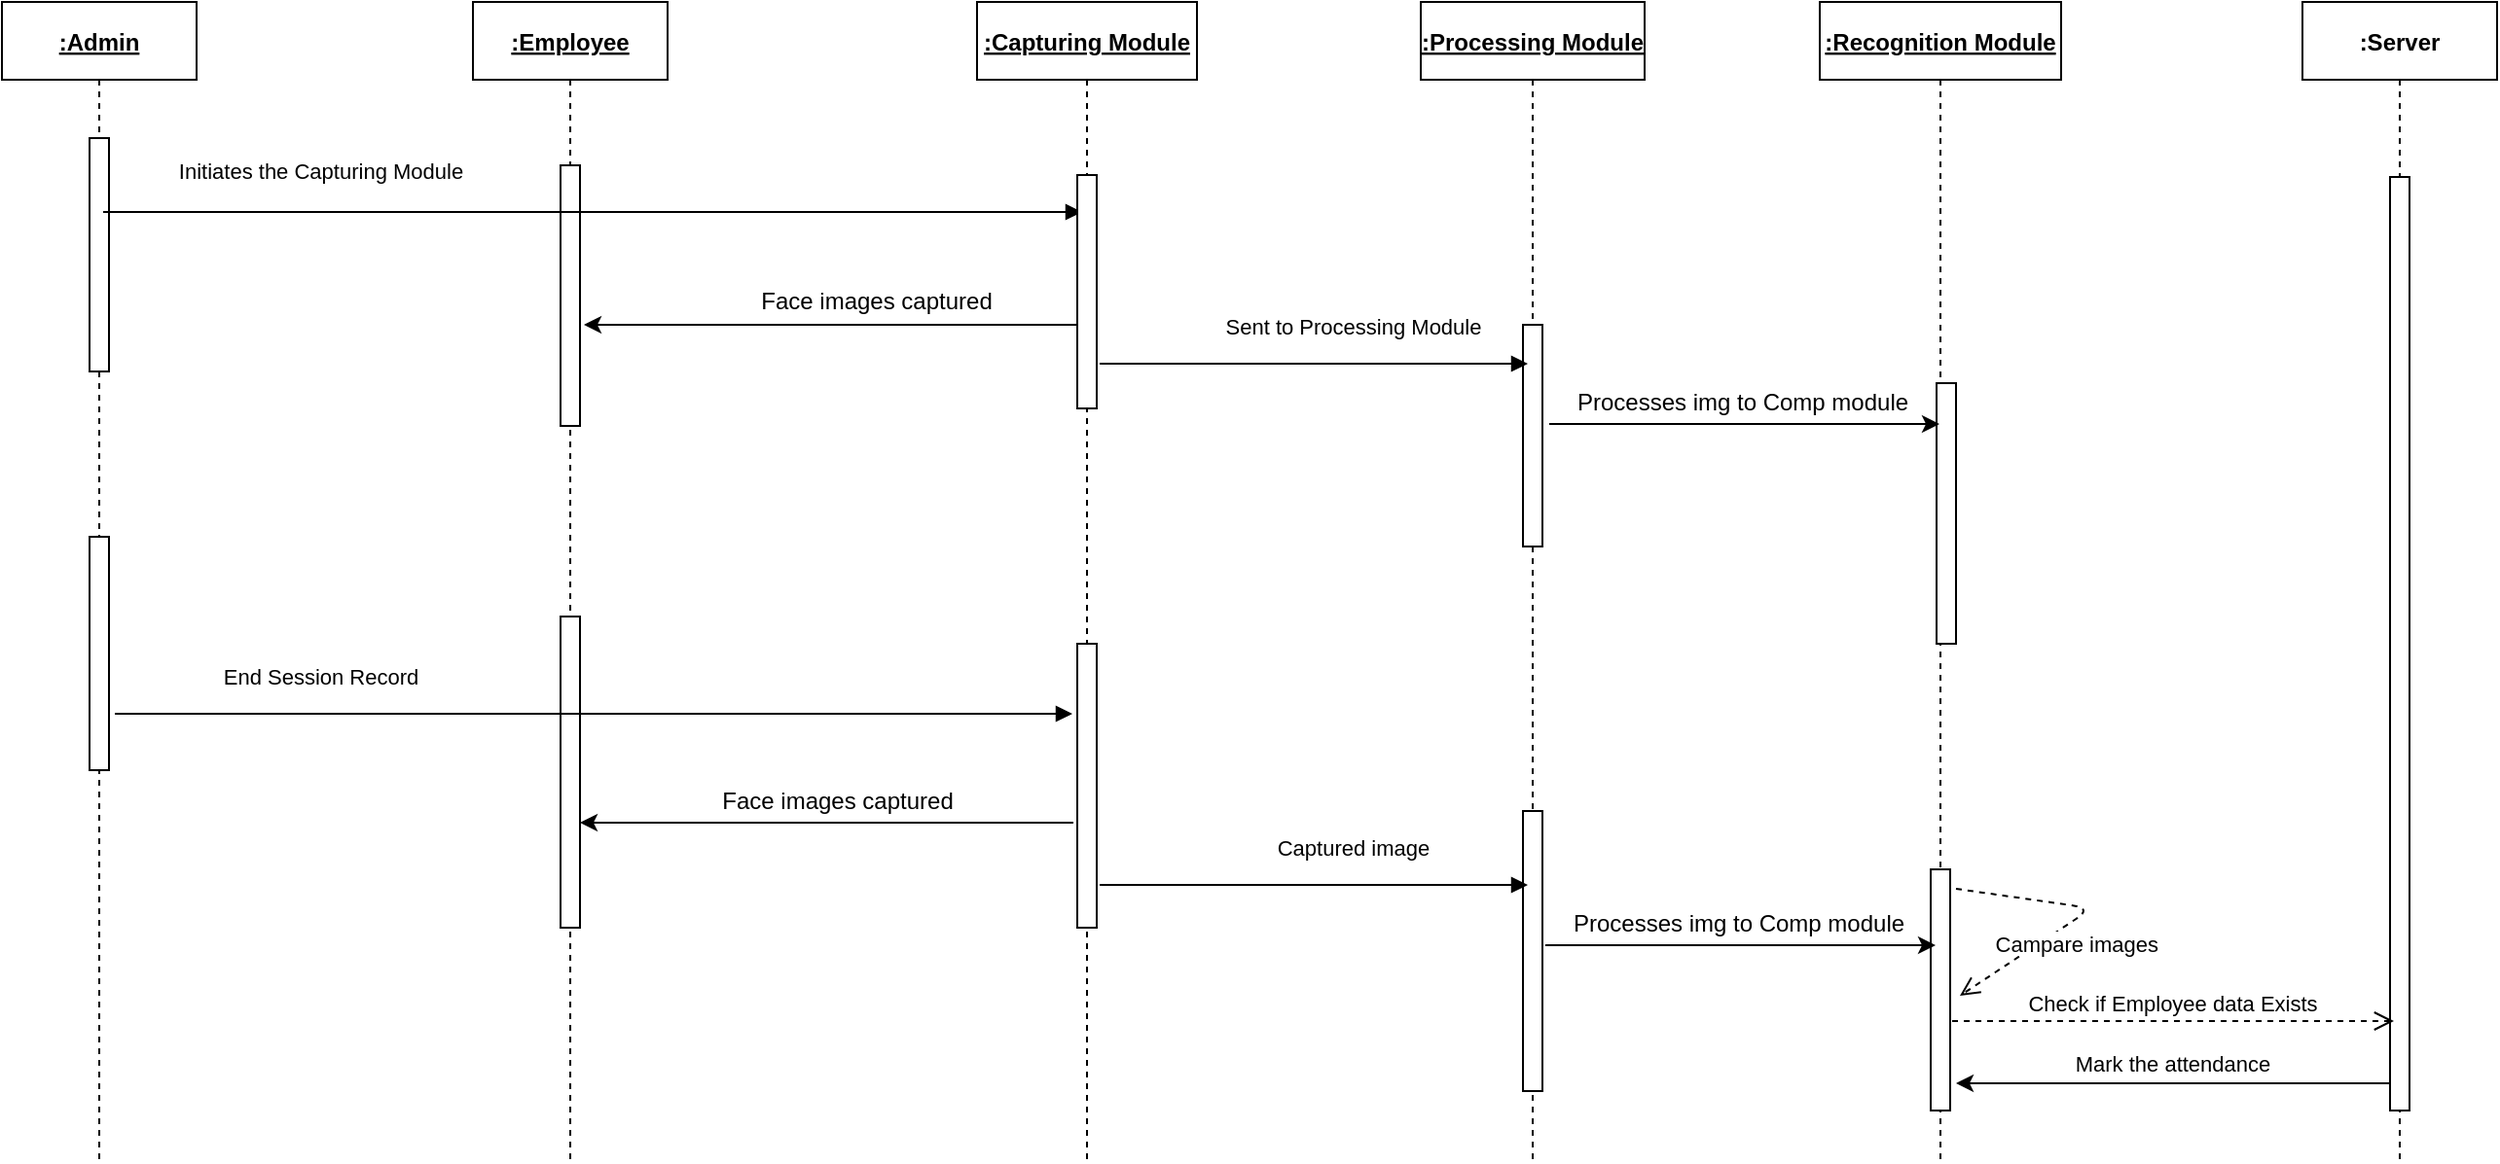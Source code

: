 <mxfile version="17.0.0" type="device"><diagram id="kgpKYQtTHZ0yAKxKKP6v" name="Page-1"><mxGraphModel dx="702" dy="698" grid="1" gridSize="10" guides="1" tooltips="1" connect="1" arrows="1" fold="1" page="1" pageScale="1" pageWidth="1400" pageHeight="850" math="0" shadow="0"><root><mxCell id="0"/><mxCell id="1" parent="0"/><mxCell id="3nuBFxr9cyL0pnOWT2aG-1" value=":Admin" style="shape=umlLifeline;perimeter=lifelinePerimeter;container=1;collapsible=0;recursiveResize=0;rounded=0;shadow=0;strokeWidth=1;fontStyle=5" parent="1" vertex="1"><mxGeometry x="36" y="84" width="100" height="596" as="geometry"/></mxCell><mxCell id="3nuBFxr9cyL0pnOWT2aG-2" value="" style="points=[];perimeter=orthogonalPerimeter;rounded=0;shadow=0;strokeWidth=1;" parent="3nuBFxr9cyL0pnOWT2aG-1" vertex="1"><mxGeometry x="45" y="70" width="10" height="120" as="geometry"/></mxCell><mxCell id="AAPnwrq3SFJuNWtn5nlz-19" value="" style="points=[];perimeter=orthogonalPerimeter;rounded=0;shadow=0;strokeWidth=1;" parent="3nuBFxr9cyL0pnOWT2aG-1" vertex="1"><mxGeometry x="45" y="275" width="10" height="120" as="geometry"/></mxCell><mxCell id="3nuBFxr9cyL0pnOWT2aG-5" value=":Employee" style="shape=umlLifeline;perimeter=lifelinePerimeter;container=1;collapsible=0;recursiveResize=0;rounded=0;shadow=0;strokeWidth=1;fontStyle=5" parent="1" vertex="1"><mxGeometry x="278" y="84" width="100" height="596" as="geometry"/></mxCell><mxCell id="3nuBFxr9cyL0pnOWT2aG-6" value="" style="points=[];perimeter=orthogonalPerimeter;rounded=0;shadow=0;strokeWidth=1;" parent="3nuBFxr9cyL0pnOWT2aG-5" vertex="1"><mxGeometry x="45" y="84" width="10" height="134" as="geometry"/></mxCell><mxCell id="AAPnwrq3SFJuNWtn5nlz-21" value="" style="points=[];perimeter=orthogonalPerimeter;rounded=0;shadow=0;strokeWidth=1;" parent="3nuBFxr9cyL0pnOWT2aG-5" vertex="1"><mxGeometry x="45" y="316" width="10" height="160" as="geometry"/></mxCell><mxCell id="3nuBFxr9cyL0pnOWT2aG-8" value="Initiates the Capturing Module" style="verticalAlign=bottom;endArrow=block;shadow=0;strokeWidth=1;" parent="1" edge="1"><mxGeometry x="-0.555" y="12" relative="1" as="geometry"><mxPoint x="88" y="192" as="sourcePoint"/><mxPoint x="591" y="192" as="targetPoint"/><mxPoint as="offset"/></mxGeometry></mxCell><mxCell id="AAPnwrq3SFJuNWtn5nlz-1" value=":Capturing Module" style="shape=umlLifeline;perimeter=lifelinePerimeter;container=1;collapsible=0;recursiveResize=0;rounded=0;shadow=0;strokeWidth=1;fontStyle=5" parent="1" vertex="1"><mxGeometry x="537" y="84" width="113" height="596" as="geometry"/></mxCell><mxCell id="AAPnwrq3SFJuNWtn5nlz-2" value="" style="points=[];perimeter=orthogonalPerimeter;rounded=0;shadow=0;strokeWidth=1;" parent="AAPnwrq3SFJuNWtn5nlz-1" vertex="1"><mxGeometry x="51.5" y="89" width="10" height="120" as="geometry"/></mxCell><mxCell id="AAPnwrq3SFJuNWtn5nlz-22" value="" style="points=[];perimeter=orthogonalPerimeter;rounded=0;shadow=0;strokeWidth=1;" parent="AAPnwrq3SFJuNWtn5nlz-1" vertex="1"><mxGeometry x="51.5" y="330" width="10" height="146" as="geometry"/></mxCell><mxCell id="AAPnwrq3SFJuNWtn5nlz-4" value=":Processing Module" style="shape=umlLifeline;perimeter=lifelinePerimeter;container=1;collapsible=0;recursiveResize=0;rounded=0;shadow=0;strokeWidth=1;fontStyle=5" parent="1" vertex="1"><mxGeometry x="765" y="84" width="115" height="596" as="geometry"/></mxCell><mxCell id="AAPnwrq3SFJuNWtn5nlz-5" value="" style="points=[];perimeter=orthogonalPerimeter;rounded=0;shadow=0;strokeWidth=1;" parent="AAPnwrq3SFJuNWtn5nlz-4" vertex="1"><mxGeometry x="52.5" y="166" width="10" height="114" as="geometry"/></mxCell><mxCell id="AAPnwrq3SFJuNWtn5nlz-23" value="" style="points=[];perimeter=orthogonalPerimeter;rounded=0;shadow=0;strokeWidth=1;" parent="AAPnwrq3SFJuNWtn5nlz-4" vertex="1"><mxGeometry x="52.5" y="416" width="10" height="144" as="geometry"/></mxCell><mxCell id="AAPnwrq3SFJuNWtn5nlz-10" value=":Recognition Module" style="shape=umlLifeline;perimeter=lifelinePerimeter;container=1;collapsible=0;recursiveResize=0;rounded=0;shadow=0;strokeWidth=1;fontStyle=5" parent="1" vertex="1"><mxGeometry x="970" y="84" width="124" height="596" as="geometry"/></mxCell><mxCell id="AAPnwrq3SFJuNWtn5nlz-11" value="" style="points=[];perimeter=orthogonalPerimeter;rounded=0;shadow=0;strokeWidth=1;" parent="AAPnwrq3SFJuNWtn5nlz-10" vertex="1"><mxGeometry x="60" y="196" width="10" height="134" as="geometry"/></mxCell><mxCell id="AAPnwrq3SFJuNWtn5nlz-25" value="" style="points=[];perimeter=orthogonalPerimeter;rounded=0;shadow=0;strokeWidth=1;" parent="AAPnwrq3SFJuNWtn5nlz-10" vertex="1"><mxGeometry x="57" y="446" width="10" height="124" as="geometry"/></mxCell><mxCell id="AAPnwrq3SFJuNWtn5nlz-13" value=":Server" style="shape=umlLifeline;perimeter=lifelinePerimeter;container=1;collapsible=0;recursiveResize=0;rounded=0;shadow=0;strokeWidth=1;fontStyle=1" parent="1" vertex="1"><mxGeometry x="1218" y="84" width="100" height="596" as="geometry"/></mxCell><mxCell id="AAPnwrq3SFJuNWtn5nlz-14" value="" style="points=[];perimeter=orthogonalPerimeter;rounded=0;shadow=0;strokeWidth=1;" parent="AAPnwrq3SFJuNWtn5nlz-13" vertex="1"><mxGeometry x="45" y="90" width="10" height="480" as="geometry"/></mxCell><mxCell id="AAPnwrq3SFJuNWtn5nlz-29" style="edgeStyle=orthogonalEdgeStyle;rounded=0;orthogonalLoop=1;jettySize=auto;html=1;entryX=1.2;entryY=0.485;entryDx=0;entryDy=0;entryPerimeter=0;" parent="1" edge="1"><mxGeometry relative="1" as="geometry"><mxPoint x="588.5" y="249.99" as="sourcePoint"/><mxPoint x="335" y="249.99" as="targetPoint"/></mxGeometry></mxCell><mxCell id="AAPnwrq3SFJuNWtn5nlz-30" value="Face images captured" style="text;html=1;align=center;verticalAlign=middle;resizable=0;points=[];autosize=1;strokeColor=none;fillColor=none;" parent="1" vertex="1"><mxGeometry x="420" y="228" width="130" height="20" as="geometry"/></mxCell><mxCell id="AAPnwrq3SFJuNWtn5nlz-31" value="Sent to Processing Module" style="verticalAlign=bottom;endArrow=block;shadow=0;strokeWidth=1;" parent="1" edge="1"><mxGeometry x="0.186" y="10" relative="1" as="geometry"><mxPoint x="600" y="270" as="sourcePoint"/><mxPoint x="820" y="270" as="targetPoint"/><mxPoint as="offset"/></mxGeometry></mxCell><mxCell id="S3xps1FwhAwczPNK3LE0-1" value="" style="endArrow=classic;html=1;rounded=0;" edge="1" parent="1" target="AAPnwrq3SFJuNWtn5nlz-10"><mxGeometry width="50" height="50" relative="1" as="geometry"><mxPoint x="831" y="301" as="sourcePoint"/><mxPoint x="1009" y="301" as="targetPoint"/><Array as="points"><mxPoint x="940" y="301"/></Array></mxGeometry></mxCell><mxCell id="S3xps1FwhAwczPNK3LE0-2" value="Processes img to Comp module" style="text;html=1;align=center;verticalAlign=middle;resizable=0;points=[];autosize=1;strokeColor=none;fillColor=none;" vertex="1" parent="1"><mxGeometry x="835" y="280" width="190" height="20" as="geometry"/></mxCell><mxCell id="S3xps1FwhAwczPNK3LE0-4" value="End Session Record" style="verticalAlign=bottom;endArrow=block;shadow=0;strokeWidth=1;" edge="1" parent="1"><mxGeometry x="-0.569" y="10" relative="1" as="geometry"><mxPoint x="94" y="450" as="sourcePoint"/><mxPoint x="586" y="450" as="targetPoint"/><mxPoint as="offset"/></mxGeometry></mxCell><mxCell id="S3xps1FwhAwczPNK3LE0-6" style="edgeStyle=orthogonalEdgeStyle;rounded=0;orthogonalLoop=1;jettySize=auto;html=1;entryX=1.2;entryY=0.485;entryDx=0;entryDy=0;entryPerimeter=0;" edge="1" parent="1"><mxGeometry relative="1" as="geometry"><mxPoint x="586.5" y="505.99" as="sourcePoint"/><mxPoint x="333" y="505.99" as="targetPoint"/></mxGeometry></mxCell><mxCell id="S3xps1FwhAwczPNK3LE0-7" value="Face images captured" style="text;html=1;align=center;verticalAlign=middle;resizable=0;points=[];autosize=1;strokeColor=none;fillColor=none;" vertex="1" parent="1"><mxGeometry x="400" y="485" width="130" height="20" as="geometry"/></mxCell><mxCell id="S3xps1FwhAwczPNK3LE0-8" value="Captured image" style="verticalAlign=bottom;endArrow=block;shadow=0;strokeWidth=1;" edge="1" parent="1"><mxGeometry x="0.186" y="10" relative="1" as="geometry"><mxPoint x="600" y="538" as="sourcePoint"/><mxPoint x="820" y="538" as="targetPoint"/><mxPoint as="offset"/></mxGeometry></mxCell><mxCell id="S3xps1FwhAwczPNK3LE0-9" value="" style="endArrow=classic;html=1;rounded=0;" edge="1" parent="1"><mxGeometry width="50" height="50" relative="1" as="geometry"><mxPoint x="829" y="569" as="sourcePoint"/><mxPoint x="1029.5" y="569" as="targetPoint"/><Array as="points"><mxPoint x="938" y="569"/></Array></mxGeometry></mxCell><mxCell id="S3xps1FwhAwczPNK3LE0-10" value="Processes img to Comp module" style="text;html=1;align=center;verticalAlign=middle;resizable=0;points=[];autosize=1;strokeColor=none;fillColor=none;" vertex="1" parent="1"><mxGeometry x="833" y="548" width="190" height="20" as="geometry"/></mxCell><mxCell id="3nuBFxr9cyL0pnOWT2aG-10" value="Check if Employee data Exists" style="verticalAlign=bottom;endArrow=open;dashed=1;endSize=8;exitX=1;exitY=0.95;shadow=0;strokeWidth=1;" parent="1" edge="1"><mxGeometry relative="1" as="geometry"><mxPoint x="1265" y="608" as="targetPoint"/><mxPoint x="1038" y="608" as="sourcePoint"/></mxGeometry></mxCell><mxCell id="S3xps1FwhAwczPNK3LE0-11" value="Campare images" style="verticalAlign=bottom;endArrow=open;dashed=1;endSize=8;exitX=1;exitY=0.95;shadow=0;strokeWidth=1;entryX=1.5;entryY=0.524;entryDx=0;entryDy=0;entryPerimeter=0;" edge="1" parent="1" target="AAPnwrq3SFJuNWtn5nlz-25"><mxGeometry x="0.202" y="19" relative="1" as="geometry"><mxPoint x="1140" y="560" as="targetPoint"/><mxPoint x="1040" y="540" as="sourcePoint"/><Array as="points"><mxPoint x="1110" y="550"/></Array><mxPoint x="-1" as="offset"/></mxGeometry></mxCell><mxCell id="S3xps1FwhAwczPNK3LE0-12" style="edgeStyle=orthogonalEdgeStyle;rounded=0;orthogonalLoop=1;jettySize=auto;html=1;" edge="1" parent="1"><mxGeometry relative="1" as="geometry"><mxPoint x="1263.5" y="640" as="sourcePoint"/><mxPoint x="1040" y="640" as="targetPoint"/></mxGeometry></mxCell><mxCell id="S3xps1FwhAwczPNK3LE0-13" value="Mark the attendance" style="edgeLabel;html=1;align=center;verticalAlign=middle;resizable=0;points=[];" vertex="1" connectable="0" parent="S3xps1FwhAwczPNK3LE0-12"><mxGeometry x="0.239" y="-1" relative="1" as="geometry"><mxPoint x="26" y="-9" as="offset"/></mxGeometry></mxCell></root></mxGraphModel></diagram></mxfile>